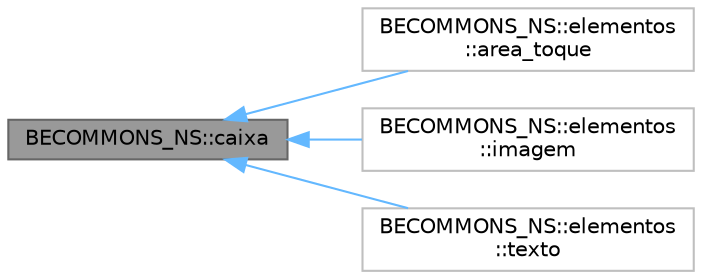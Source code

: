 digraph "BECOMMONS_NS::caixa"
{
 // LATEX_PDF_SIZE
  bgcolor="transparent";
  edge [fontname=Helvetica,fontsize=10,labelfontname=Helvetica,labelfontsize=10];
  node [fontname=Helvetica,fontsize=10,shape=box,height=0.2,width=0.4];
  rankdir="LR";
  Node1 [id="Node000001",label="BECOMMONS_NS::caixa",height=0.2,width=0.4,color="gray40", fillcolor="grey60", style="filled", fontcolor="black",tooltip="funciona como uma div em css"];
  Node1 -> Node2 [id="edge1_Node000001_Node000002",dir="back",color="steelblue1",style="solid",tooltip=" "];
  Node2 [id="Node000002",label="BECOMMONS_NS::elementos\l::area_toque",height=0.2,width=0.4,color="grey75", fillcolor="white", style="filled",URL="$d0/de5/structBECOMMONS__NS_1_1elementos_1_1area__toque.html",tooltip=" "];
  Node1 -> Node3 [id="edge2_Node000001_Node000003",dir="back",color="steelblue1",style="solid",tooltip=" "];
  Node3 [id="Node000003",label="BECOMMONS_NS::elementos\l::imagem",height=0.2,width=0.4,color="grey75", fillcolor="white", style="filled",URL="$d9/dd5/classBECOMMONS__NS_1_1elementos_1_1imagem.html",tooltip=" "];
  Node1 -> Node4 [id="edge3_Node000001_Node000004",dir="back",color="steelblue1",style="solid",tooltip=" "];
  Node4 [id="Node000004",label="BECOMMONS_NS::elementos\l::texto",height=0.2,width=0.4,color="grey75", fillcolor="white", style="filled",URL="$d4/de8/classBECOMMONS__NS_1_1elementos_1_1texto.html",tooltip=" "];
}
